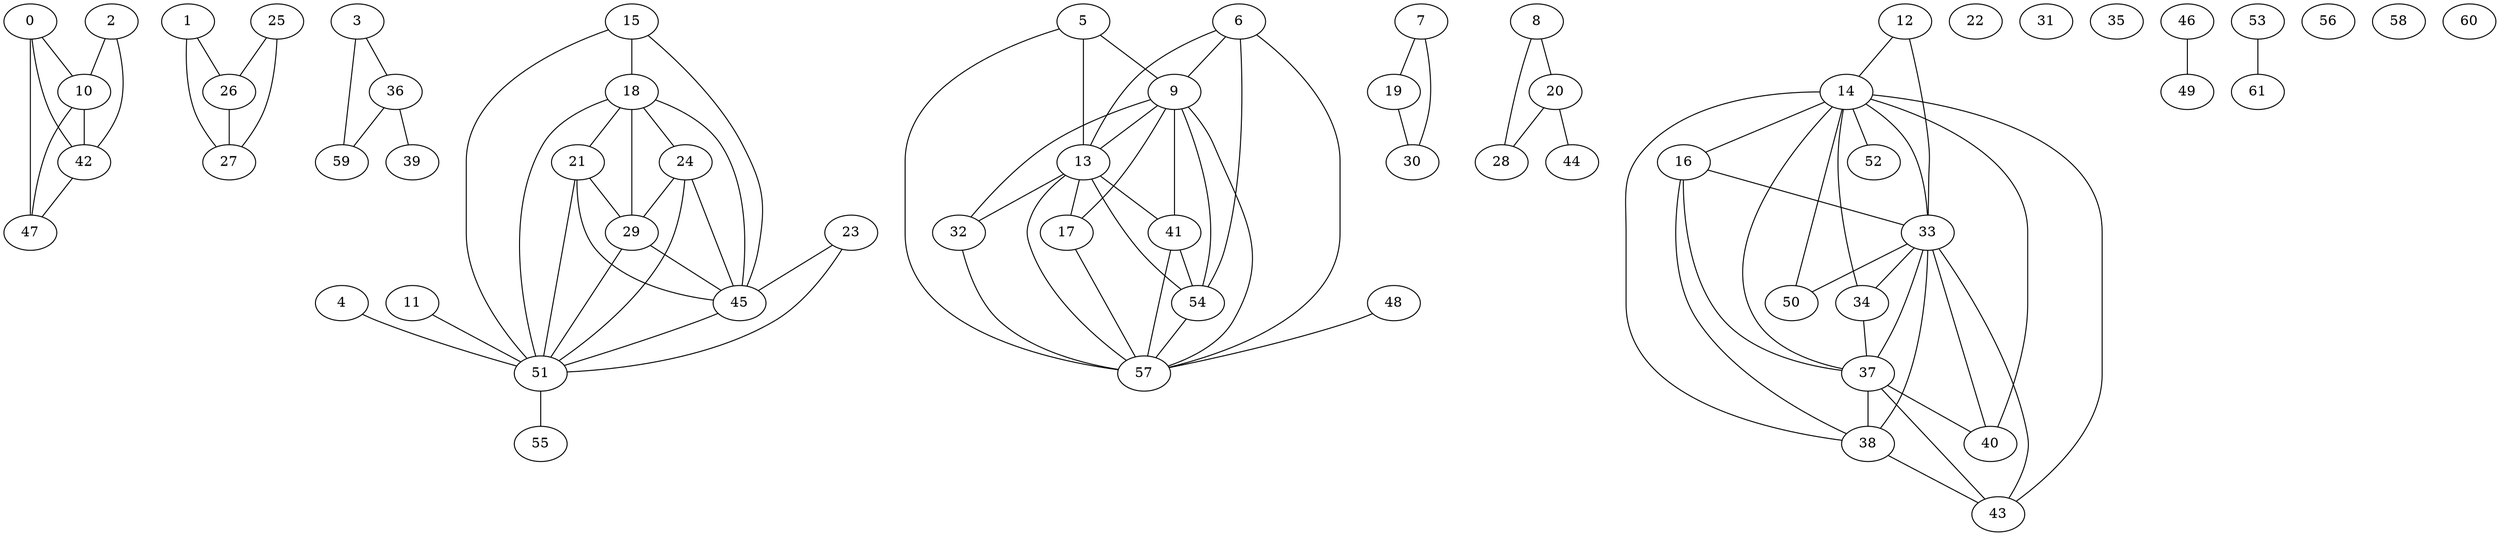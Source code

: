 graph {
	0 -- 10
	0 -- 42
	0 -- 47
	1 -- 26
	1 -- 27
	2 -- 10
	2 -- 42
	3 -- 36
	3 -- 59
	4 -- 51
	5 -- 9
	5 -- 13
	5 -- 57
	6 -- 9
	6 -- 13
	6 -- 54
	6 -- 57
	7 -- 19
	7 -- 30
	8 -- 20
	8 -- 28
	9 -- 13
	9 -- 17
	9 -- 32
	9 -- 41
	9 -- 54
	9 -- 57
	10 -- 42
	10 -- 47
	11 -- 51
	12 -- 14
	12 -- 33
	13 -- 17
	13 -- 32
	13 -- 41
	13 -- 54
	13 -- 57
	14 -- 16
	14 -- 33
	14 -- 34
	14 -- 37
	14 -- 38
	14 -- 40
	14 -- 43
	14 -- 50
	14 -- 52
	15 -- 18
	15 -- 45
	15 -- 51
	16 -- 33
	16 -- 37
	16 -- 38
	17 -- 57
	18 -- 21
	18 -- 24
	18 -- 29
	18 -- 45
	18 -- 51
	19 -- 30
	20 -- 28
	20 -- 44
	21 -- 29
	21 -- 45
	21 -- 51
	22
	23 -- 45
	23 -- 51
	24 -- 29
	24 -- 45
	24 -- 51
	25 -- 26
	25 -- 27
	26 -- 27
	29 -- 45
	29 -- 51
	31
	32 -- 57
	33 -- 34
	33 -- 37
	33 -- 38
	33 -- 40
	33 -- 43
	33 -- 50
	34 -- 37
	35
	36 -- 39
	36 -- 59
	37 -- 38
	37 -- 40
	37 -- 43
	38 -- 43
	41 -- 54
	41 -- 57
	42 -- 47
	45 -- 51
	46 -- 49
	48 -- 57
	51 -- 55
	53 -- 61
	54 -- 57
	56
	58
	60
}
